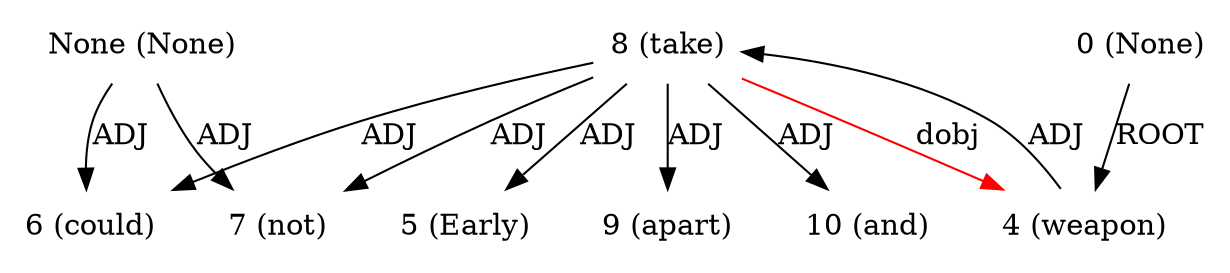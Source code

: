 digraph G{
edge [dir=forward]
node [shape=plaintext]

None [label="None (None)"]
None -> 7 [label="ADJ"]
None -> 6 [label="ADJ"]
0 [label="0 (None)"]
0 -> 4 [label="ROOT"]
4 [label="4 (weapon)"]
4 -> 8 [label="ADJ"]
8 -> 4 [label="dobj", color="red"]
5 [label="5 (Early)"]
6 [label="6 (could)"]
7 [label="7 (not)"]
8 [label="8 (take)"]
8 -> 5 [label="ADJ"]
8 -> 6 [label="ADJ"]
8 -> 7 [label="ADJ"]
8 -> 9 [label="ADJ"]
8 -> 10 [label="ADJ"]
9 [label="9 (apart)"]
10 [label="10 (and)"]
}
